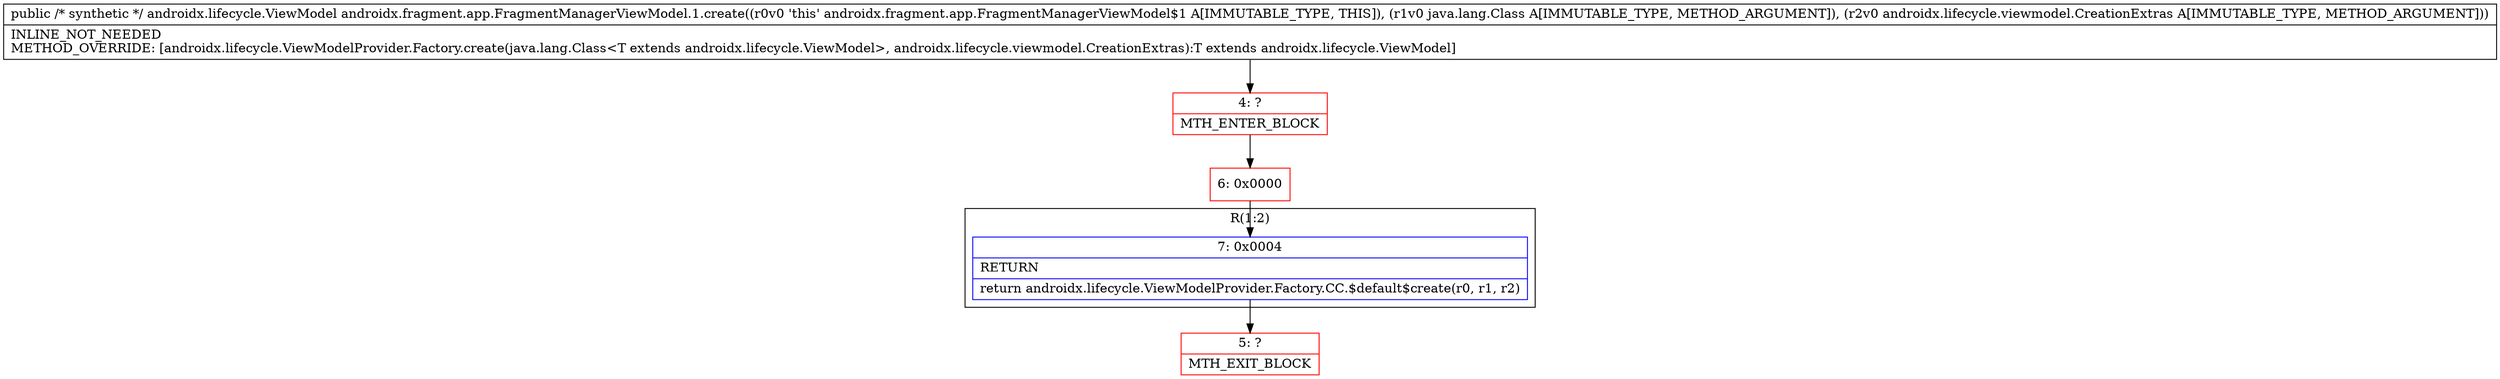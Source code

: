 digraph "CFG forandroidx.fragment.app.FragmentManagerViewModel.1.create(Ljava\/lang\/Class;Landroidx\/lifecycle\/viewmodel\/CreationExtras;)Landroidx\/lifecycle\/ViewModel;" {
subgraph cluster_Region_1389164477 {
label = "R(1:2)";
node [shape=record,color=blue];
Node_7 [shape=record,label="{7\:\ 0x0004|RETURN\l|return androidx.lifecycle.ViewModelProvider.Factory.CC.$default$create(r0, r1, r2)\l}"];
}
Node_4 [shape=record,color=red,label="{4\:\ ?|MTH_ENTER_BLOCK\l}"];
Node_6 [shape=record,color=red,label="{6\:\ 0x0000}"];
Node_5 [shape=record,color=red,label="{5\:\ ?|MTH_EXIT_BLOCK\l}"];
MethodNode[shape=record,label="{public \/* synthetic *\/ androidx.lifecycle.ViewModel androidx.fragment.app.FragmentManagerViewModel.1.create((r0v0 'this' androidx.fragment.app.FragmentManagerViewModel$1 A[IMMUTABLE_TYPE, THIS]), (r1v0 java.lang.Class A[IMMUTABLE_TYPE, METHOD_ARGUMENT]), (r2v0 androidx.lifecycle.viewmodel.CreationExtras A[IMMUTABLE_TYPE, METHOD_ARGUMENT]))  | INLINE_NOT_NEEDED\lMETHOD_OVERRIDE: [androidx.lifecycle.ViewModelProvider.Factory.create(java.lang.Class\<T extends androidx.lifecycle.ViewModel\>, androidx.lifecycle.viewmodel.CreationExtras):T extends androidx.lifecycle.ViewModel]\l}"];
MethodNode -> Node_4;Node_7 -> Node_5;
Node_4 -> Node_6;
Node_6 -> Node_7;
}

